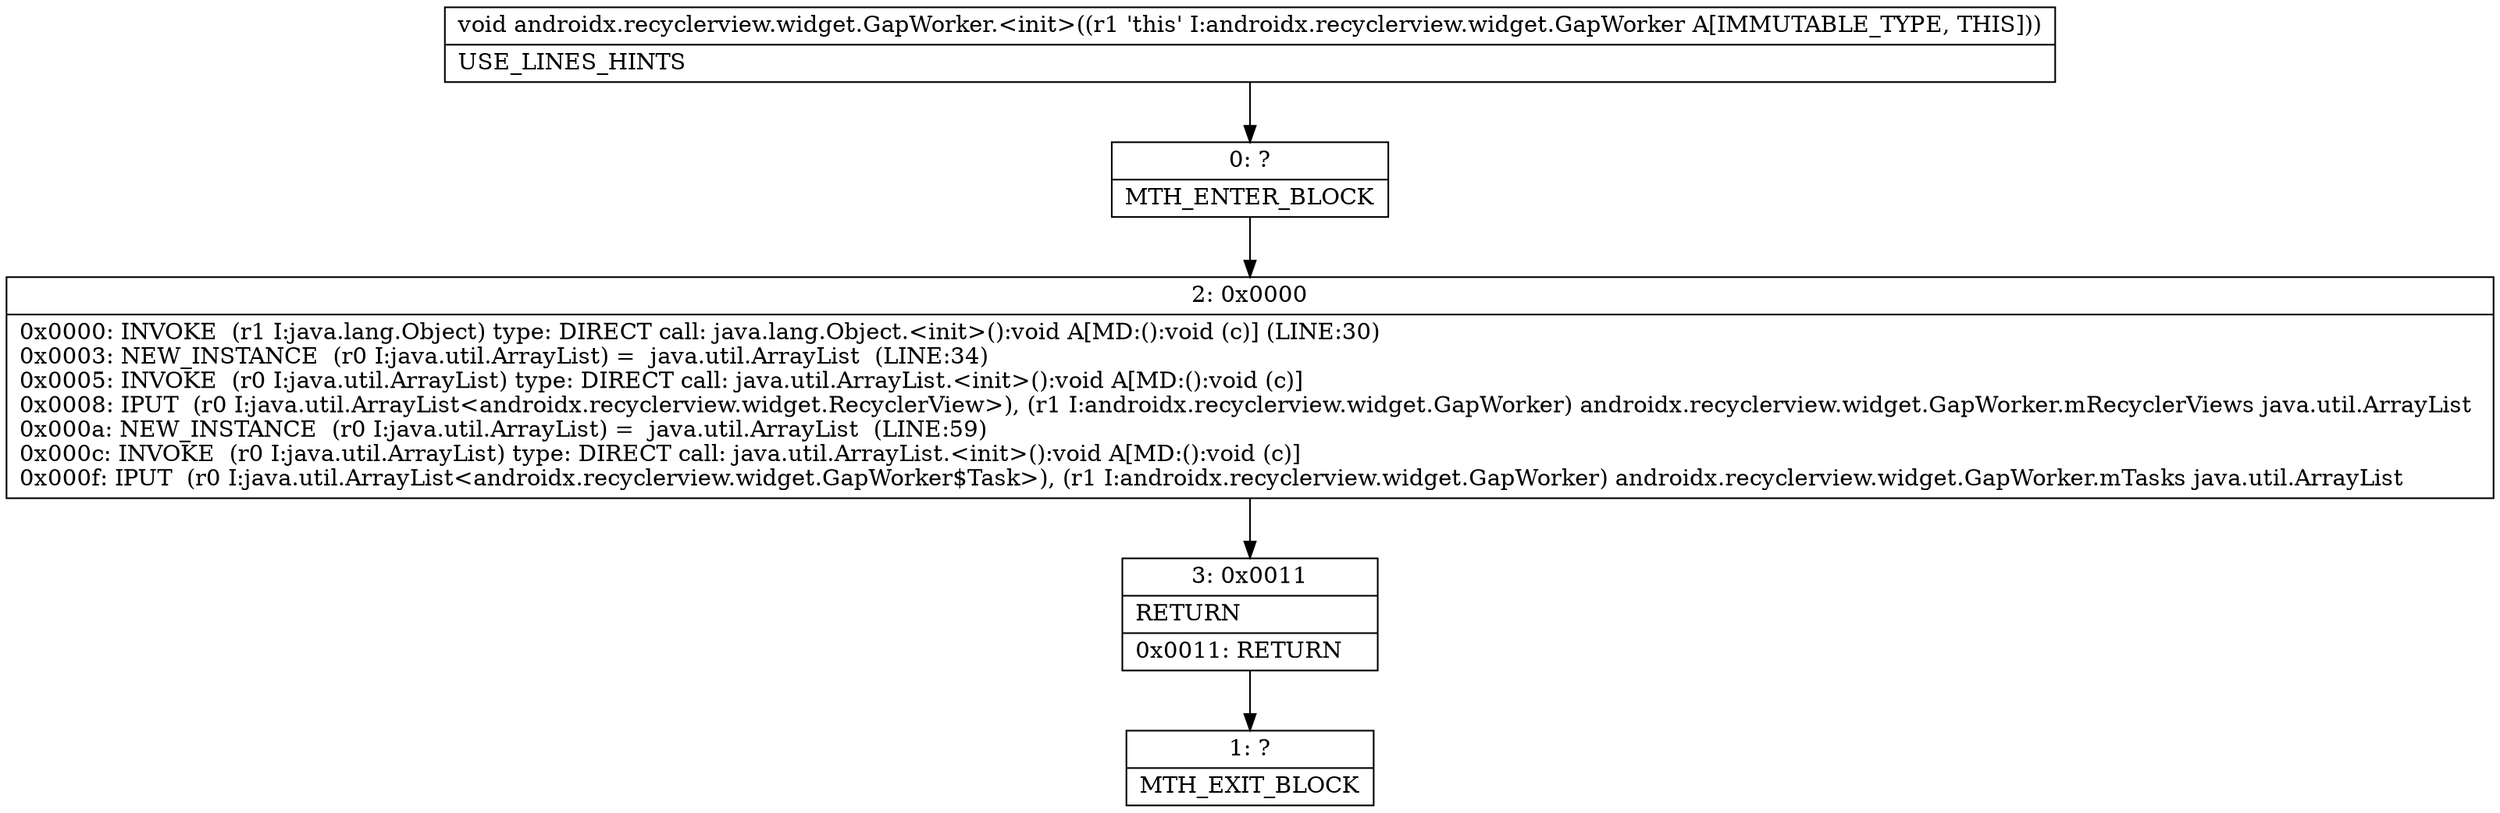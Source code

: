 digraph "CFG forandroidx.recyclerview.widget.GapWorker.\<init\>()V" {
Node_0 [shape=record,label="{0\:\ ?|MTH_ENTER_BLOCK\l}"];
Node_2 [shape=record,label="{2\:\ 0x0000|0x0000: INVOKE  (r1 I:java.lang.Object) type: DIRECT call: java.lang.Object.\<init\>():void A[MD:():void (c)] (LINE:30)\l0x0003: NEW_INSTANCE  (r0 I:java.util.ArrayList) =  java.util.ArrayList  (LINE:34)\l0x0005: INVOKE  (r0 I:java.util.ArrayList) type: DIRECT call: java.util.ArrayList.\<init\>():void A[MD:():void (c)]\l0x0008: IPUT  (r0 I:java.util.ArrayList\<androidx.recyclerview.widget.RecyclerView\>), (r1 I:androidx.recyclerview.widget.GapWorker) androidx.recyclerview.widget.GapWorker.mRecyclerViews java.util.ArrayList \l0x000a: NEW_INSTANCE  (r0 I:java.util.ArrayList) =  java.util.ArrayList  (LINE:59)\l0x000c: INVOKE  (r0 I:java.util.ArrayList) type: DIRECT call: java.util.ArrayList.\<init\>():void A[MD:():void (c)]\l0x000f: IPUT  (r0 I:java.util.ArrayList\<androidx.recyclerview.widget.GapWorker$Task\>), (r1 I:androidx.recyclerview.widget.GapWorker) androidx.recyclerview.widget.GapWorker.mTasks java.util.ArrayList \l}"];
Node_3 [shape=record,label="{3\:\ 0x0011|RETURN\l|0x0011: RETURN   \l}"];
Node_1 [shape=record,label="{1\:\ ?|MTH_EXIT_BLOCK\l}"];
MethodNode[shape=record,label="{void androidx.recyclerview.widget.GapWorker.\<init\>((r1 'this' I:androidx.recyclerview.widget.GapWorker A[IMMUTABLE_TYPE, THIS]))  | USE_LINES_HINTS\l}"];
MethodNode -> Node_0;Node_0 -> Node_2;
Node_2 -> Node_3;
Node_3 -> Node_1;
}

